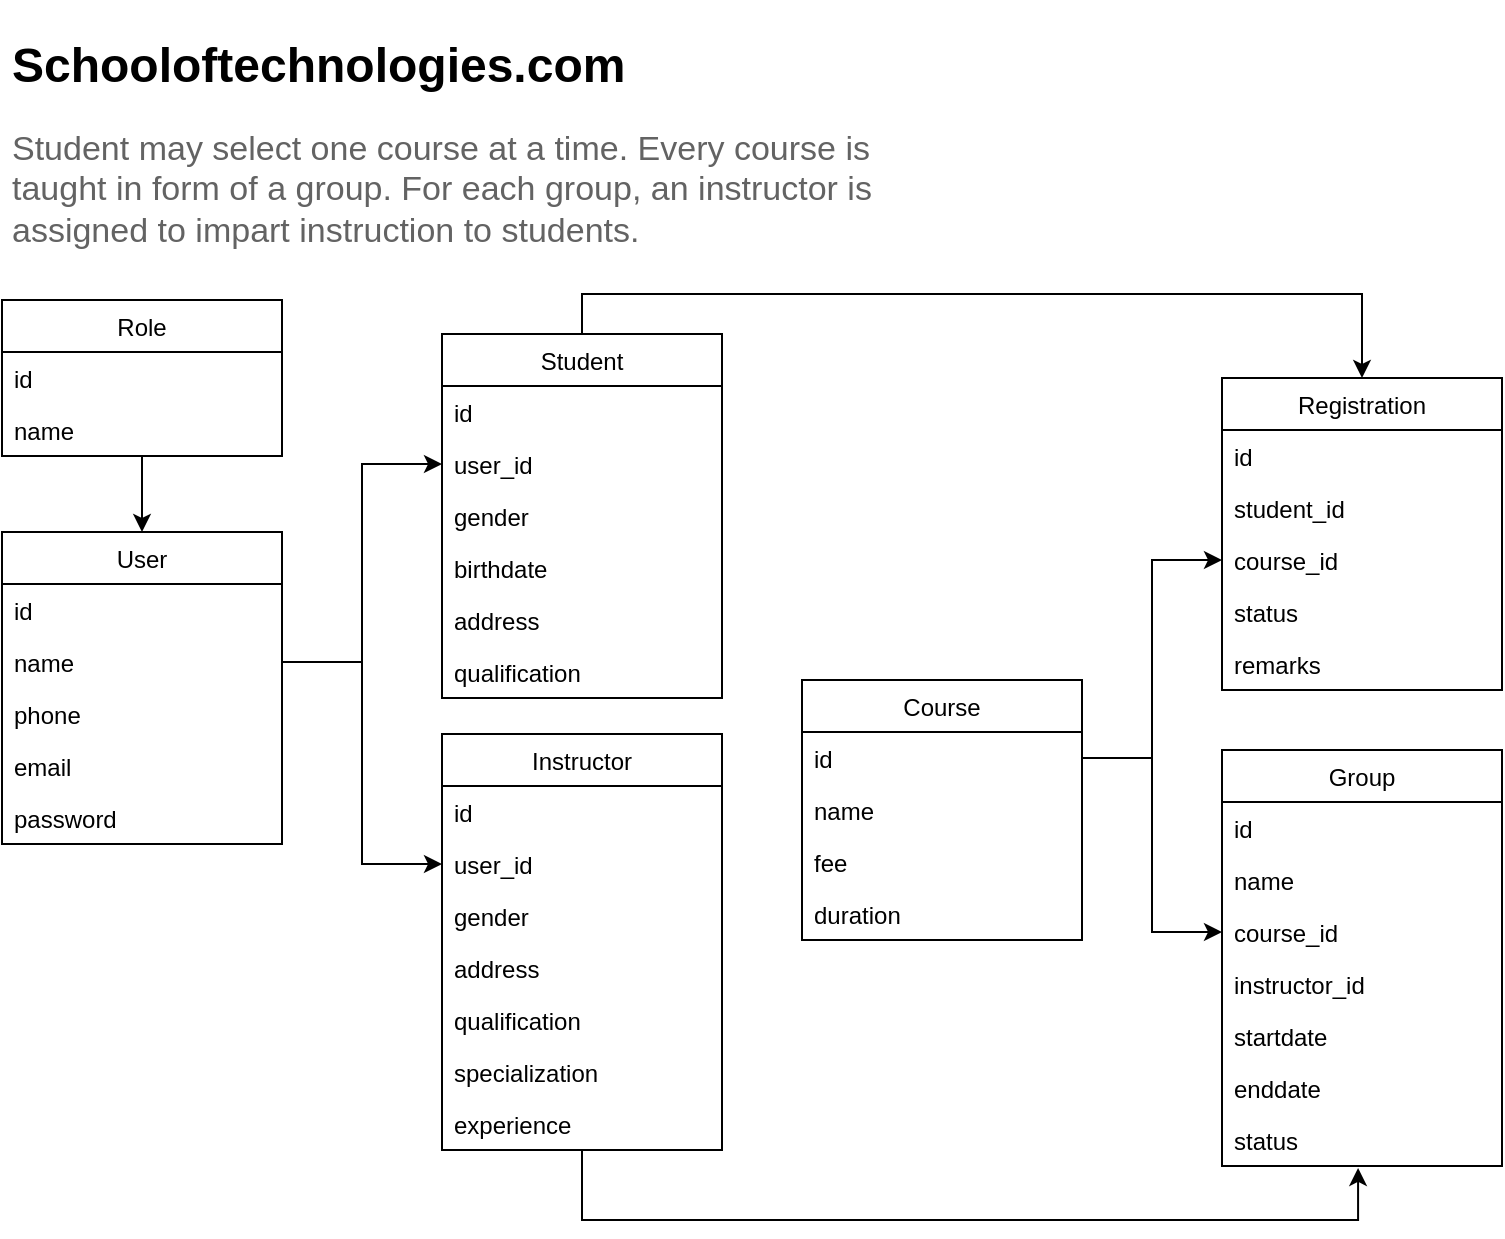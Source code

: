 <mxfile version="19.0.3" type="device"><diagram id="8skDZOetQoMdbgRP18eb" name="Page-1"><mxGraphModel dx="1332" dy="826" grid="1" gridSize="10" guides="1" tooltips="1" connect="1" arrows="1" fold="1" page="1" pageScale="1" pageWidth="827" pageHeight="1169" math="0" shadow="0"><root><mxCell id="0"/><mxCell id="1" parent="0"/><mxCell id="aqiTCgBaom1XjXzGtIJg-1" value="Student" style="swimlane;fontStyle=0;childLayout=stackLayout;horizontal=1;startSize=26;fillColor=none;horizontalStack=0;resizeParent=1;resizeParentMax=0;resizeLast=0;collapsible=1;marginBottom=0;" parent="1" vertex="1"><mxGeometry x="260" y="177" width="140" height="182" as="geometry"/></mxCell><mxCell id="aqiTCgBaom1XjXzGtIJg-2" value="id" style="text;strokeColor=none;fillColor=none;align=left;verticalAlign=top;spacingLeft=4;spacingRight=4;overflow=hidden;rotatable=0;points=[[0,0.5],[1,0.5]];portConstraint=eastwest;" parent="aqiTCgBaom1XjXzGtIJg-1" vertex="1"><mxGeometry y="26" width="140" height="26" as="geometry"/></mxCell><mxCell id="aqiTCgBaom1XjXzGtIJg-3" value="user_id" style="text;strokeColor=none;fillColor=none;align=left;verticalAlign=top;spacingLeft=4;spacingRight=4;overflow=hidden;rotatable=0;points=[[0,0.5],[1,0.5]];portConstraint=eastwest;" parent="aqiTCgBaom1XjXzGtIJg-1" vertex="1"><mxGeometry y="52" width="140" height="26" as="geometry"/></mxCell><mxCell id="aqiTCgBaom1XjXzGtIJg-4" value="gender" style="text;strokeColor=none;fillColor=none;align=left;verticalAlign=top;spacingLeft=4;spacingRight=4;overflow=hidden;rotatable=0;points=[[0,0.5],[1,0.5]];portConstraint=eastwest;" parent="aqiTCgBaom1XjXzGtIJg-1" vertex="1"><mxGeometry y="78" width="140" height="26" as="geometry"/></mxCell><mxCell id="aqiTCgBaom1XjXzGtIJg-5" value="birthdate" style="text;strokeColor=none;fillColor=none;align=left;verticalAlign=top;spacingLeft=4;spacingRight=4;overflow=hidden;rotatable=0;points=[[0,0.5],[1,0.5]];portConstraint=eastwest;" parent="aqiTCgBaom1XjXzGtIJg-1" vertex="1"><mxGeometry y="104" width="140" height="26" as="geometry"/></mxCell><mxCell id="aqiTCgBaom1XjXzGtIJg-7" value="address" style="text;strokeColor=none;fillColor=none;align=left;verticalAlign=top;spacingLeft=4;spacingRight=4;overflow=hidden;rotatable=0;points=[[0,0.5],[1,0.5]];portConstraint=eastwest;" parent="aqiTCgBaom1XjXzGtIJg-1" vertex="1"><mxGeometry y="130" width="140" height="26" as="geometry"/></mxCell><mxCell id="aqiTCgBaom1XjXzGtIJg-9" value="qualification" style="text;strokeColor=none;fillColor=none;align=left;verticalAlign=top;spacingLeft=4;spacingRight=4;overflow=hidden;rotatable=0;points=[[0,0.5],[1,0.5]];portConstraint=eastwest;" parent="aqiTCgBaom1XjXzGtIJg-1" vertex="1"><mxGeometry y="156" width="140" height="26" as="geometry"/></mxCell><mxCell id="aqiTCgBaom1XjXzGtIJg-11" value="User" style="swimlane;fontStyle=0;childLayout=stackLayout;horizontal=1;startSize=26;fillColor=none;horizontalStack=0;resizeParent=1;resizeParentMax=0;resizeLast=0;collapsible=1;marginBottom=0;" parent="1" vertex="1"><mxGeometry x="40" y="276" width="140" height="156" as="geometry"/></mxCell><mxCell id="aqiTCgBaom1XjXzGtIJg-12" value="id" style="text;strokeColor=none;fillColor=none;align=left;verticalAlign=top;spacingLeft=4;spacingRight=4;overflow=hidden;rotatable=0;points=[[0,0.5],[1,0.5]];portConstraint=eastwest;" parent="aqiTCgBaom1XjXzGtIJg-11" vertex="1"><mxGeometry y="26" width="140" height="26" as="geometry"/></mxCell><mxCell id="aqiTCgBaom1XjXzGtIJg-13" value="name" style="text;strokeColor=none;fillColor=none;align=left;verticalAlign=top;spacingLeft=4;spacingRight=4;overflow=hidden;rotatable=0;points=[[0,0.5],[1,0.5]];portConstraint=eastwest;" parent="aqiTCgBaom1XjXzGtIJg-11" vertex="1"><mxGeometry y="52" width="140" height="26" as="geometry"/></mxCell><mxCell id="aqiTCgBaom1XjXzGtIJg-14" value="phone" style="text;strokeColor=none;fillColor=none;align=left;verticalAlign=top;spacingLeft=4;spacingRight=4;overflow=hidden;rotatable=0;points=[[0,0.5],[1,0.5]];portConstraint=eastwest;" parent="aqiTCgBaom1XjXzGtIJg-11" vertex="1"><mxGeometry y="78" width="140" height="26" as="geometry"/></mxCell><mxCell id="aqiTCgBaom1XjXzGtIJg-15" value="email" style="text;strokeColor=none;fillColor=none;align=left;verticalAlign=top;spacingLeft=4;spacingRight=4;overflow=hidden;rotatable=0;points=[[0,0.5],[1,0.5]];portConstraint=eastwest;" parent="aqiTCgBaom1XjXzGtIJg-11" vertex="1"><mxGeometry y="104" width="140" height="26" as="geometry"/></mxCell><mxCell id="aqiTCgBaom1XjXzGtIJg-20" value="password" style="text;strokeColor=none;fillColor=none;align=left;verticalAlign=top;spacingLeft=4;spacingRight=4;overflow=hidden;rotatable=0;points=[[0,0.5],[1,0.5]];portConstraint=eastwest;" parent="aqiTCgBaom1XjXzGtIJg-11" vertex="1"><mxGeometry y="130" width="140" height="26" as="geometry"/></mxCell><mxCell id="aqiTCgBaom1XjXzGtIJg-21" value="Instructor" style="swimlane;fontStyle=0;childLayout=stackLayout;horizontal=1;startSize=26;fillColor=none;horizontalStack=0;resizeParent=1;resizeParentMax=0;resizeLast=0;collapsible=1;marginBottom=0;" parent="1" vertex="1"><mxGeometry x="260" y="377" width="140" height="208" as="geometry"/></mxCell><mxCell id="aqiTCgBaom1XjXzGtIJg-22" value="id" style="text;strokeColor=none;fillColor=none;align=left;verticalAlign=top;spacingLeft=4;spacingRight=4;overflow=hidden;rotatable=0;points=[[0,0.5],[1,0.5]];portConstraint=eastwest;" parent="aqiTCgBaom1XjXzGtIJg-21" vertex="1"><mxGeometry y="26" width="140" height="26" as="geometry"/></mxCell><mxCell id="aqiTCgBaom1XjXzGtIJg-23" value="user_id" style="text;strokeColor=none;fillColor=none;align=left;verticalAlign=top;spacingLeft=4;spacingRight=4;overflow=hidden;rotatable=0;points=[[0,0.5],[1,0.5]];portConstraint=eastwest;" parent="aqiTCgBaom1XjXzGtIJg-21" vertex="1"><mxGeometry y="52" width="140" height="26" as="geometry"/></mxCell><mxCell id="aqiTCgBaom1XjXzGtIJg-24" value="gender" style="text;strokeColor=none;fillColor=none;align=left;verticalAlign=top;spacingLeft=4;spacingRight=4;overflow=hidden;rotatable=0;points=[[0,0.5],[1,0.5]];portConstraint=eastwest;" parent="aqiTCgBaom1XjXzGtIJg-21" vertex="1"><mxGeometry y="78" width="140" height="26" as="geometry"/></mxCell><mxCell id="aqiTCgBaom1XjXzGtIJg-26" value="address" style="text;strokeColor=none;fillColor=none;align=left;verticalAlign=top;spacingLeft=4;spacingRight=4;overflow=hidden;rotatable=0;points=[[0,0.5],[1,0.5]];portConstraint=eastwest;" parent="aqiTCgBaom1XjXzGtIJg-21" vertex="1"><mxGeometry y="104" width="140" height="26" as="geometry"/></mxCell><mxCell id="aqiTCgBaom1XjXzGtIJg-27" value="qualification" style="text;strokeColor=none;fillColor=none;align=left;verticalAlign=top;spacingLeft=4;spacingRight=4;overflow=hidden;rotatable=0;points=[[0,0.5],[1,0.5]];portConstraint=eastwest;" parent="aqiTCgBaom1XjXzGtIJg-21" vertex="1"><mxGeometry y="130" width="140" height="26" as="geometry"/></mxCell><mxCell id="aqiTCgBaom1XjXzGtIJg-28" value="specialization" style="text;strokeColor=none;fillColor=none;align=left;verticalAlign=top;spacingLeft=4;spacingRight=4;overflow=hidden;rotatable=0;points=[[0,0.5],[1,0.5]];portConstraint=eastwest;" parent="aqiTCgBaom1XjXzGtIJg-21" vertex="1"><mxGeometry y="156" width="140" height="26" as="geometry"/></mxCell><mxCell id="jy_3XDLkrB4jG_9Kro2e-1" value="experience" style="text;strokeColor=none;fillColor=none;align=left;verticalAlign=top;spacingLeft=4;spacingRight=4;overflow=hidden;rotatable=0;points=[[0,0.5],[1,0.5]];portConstraint=eastwest;" parent="aqiTCgBaom1XjXzGtIJg-21" vertex="1"><mxGeometry y="182" width="140" height="26" as="geometry"/></mxCell><mxCell id="aqiTCgBaom1XjXzGtIJg-29" value="Course" style="swimlane;fontStyle=0;childLayout=stackLayout;horizontal=1;startSize=26;fillColor=none;horizontalStack=0;resizeParent=1;resizeParentMax=0;resizeLast=0;collapsible=1;marginBottom=0;" parent="1" vertex="1"><mxGeometry x="440" y="350" width="140" height="130" as="geometry"/></mxCell><mxCell id="aqiTCgBaom1XjXzGtIJg-30" value="id" style="text;strokeColor=none;fillColor=none;align=left;verticalAlign=top;spacingLeft=4;spacingRight=4;overflow=hidden;rotatable=0;points=[[0,0.5],[1,0.5]];portConstraint=eastwest;" parent="aqiTCgBaom1XjXzGtIJg-29" vertex="1"><mxGeometry y="26" width="140" height="26" as="geometry"/></mxCell><mxCell id="aqiTCgBaom1XjXzGtIJg-31" value="name" style="text;strokeColor=none;fillColor=none;align=left;verticalAlign=top;spacingLeft=4;spacingRight=4;overflow=hidden;rotatable=0;points=[[0,0.5],[1,0.5]];portConstraint=eastwest;" parent="aqiTCgBaom1XjXzGtIJg-29" vertex="1"><mxGeometry y="52" width="140" height="26" as="geometry"/></mxCell><mxCell id="aqiTCgBaom1XjXzGtIJg-33" value="fee" style="text;strokeColor=none;fillColor=none;align=left;verticalAlign=top;spacingLeft=4;spacingRight=4;overflow=hidden;rotatable=0;points=[[0,0.5],[1,0.5]];portConstraint=eastwest;" parent="aqiTCgBaom1XjXzGtIJg-29" vertex="1"><mxGeometry y="78" width="140" height="26" as="geometry"/></mxCell><mxCell id="aqiTCgBaom1XjXzGtIJg-32" value="duration" style="text;strokeColor=none;fillColor=none;align=left;verticalAlign=top;spacingLeft=4;spacingRight=4;overflow=hidden;rotatable=0;points=[[0,0.5],[1,0.5]];portConstraint=eastwest;" parent="aqiTCgBaom1XjXzGtIJg-29" vertex="1"><mxGeometry y="104" width="140" height="26" as="geometry"/></mxCell><mxCell id="aqiTCgBaom1XjXzGtIJg-43" value="Group" style="swimlane;fontStyle=0;childLayout=stackLayout;horizontal=1;startSize=26;fillColor=none;horizontalStack=0;resizeParent=1;resizeParentMax=0;resizeLast=0;collapsible=1;marginBottom=0;" parent="1" vertex="1"><mxGeometry x="650" y="385" width="140" height="208" as="geometry"/></mxCell><mxCell id="aqiTCgBaom1XjXzGtIJg-44" value="id" style="text;strokeColor=none;fillColor=none;align=left;verticalAlign=top;spacingLeft=4;spacingRight=4;overflow=hidden;rotatable=0;points=[[0,0.5],[1,0.5]];portConstraint=eastwest;" parent="aqiTCgBaom1XjXzGtIJg-43" vertex="1"><mxGeometry y="26" width="140" height="26" as="geometry"/></mxCell><mxCell id="aqiTCgBaom1XjXzGtIJg-45" value="name" style="text;strokeColor=none;fillColor=none;align=left;verticalAlign=top;spacingLeft=4;spacingRight=4;overflow=hidden;rotatable=0;points=[[0,0.5],[1,0.5]];portConstraint=eastwest;" parent="aqiTCgBaom1XjXzGtIJg-43" vertex="1"><mxGeometry y="52" width="140" height="26" as="geometry"/></mxCell><mxCell id="aqiTCgBaom1XjXzGtIJg-46" value="course_id" style="text;strokeColor=none;fillColor=none;align=left;verticalAlign=top;spacingLeft=4;spacingRight=4;overflow=hidden;rotatable=0;points=[[0,0.5],[1,0.5]];portConstraint=eastwest;" parent="aqiTCgBaom1XjXzGtIJg-43" vertex="1"><mxGeometry y="78" width="140" height="26" as="geometry"/></mxCell><mxCell id="aqiTCgBaom1XjXzGtIJg-50" value="instructor_id" style="text;strokeColor=none;fillColor=none;align=left;verticalAlign=top;spacingLeft=4;spacingRight=4;overflow=hidden;rotatable=0;points=[[0,0.5],[1,0.5]];portConstraint=eastwest;" parent="aqiTCgBaom1XjXzGtIJg-43" vertex="1"><mxGeometry y="104" width="140" height="26" as="geometry"/></mxCell><mxCell id="aqiTCgBaom1XjXzGtIJg-47" value="startdate" style="text;strokeColor=none;fillColor=none;align=left;verticalAlign=top;spacingLeft=4;spacingRight=4;overflow=hidden;rotatable=0;points=[[0,0.5],[1,0.5]];portConstraint=eastwest;" parent="aqiTCgBaom1XjXzGtIJg-43" vertex="1"><mxGeometry y="130" width="140" height="26" as="geometry"/></mxCell><mxCell id="jy_3XDLkrB4jG_9Kro2e-3" value="enddate" style="text;strokeColor=none;fillColor=none;align=left;verticalAlign=top;spacingLeft=4;spacingRight=4;overflow=hidden;rotatable=0;points=[[0,0.5],[1,0.5]];portConstraint=eastwest;" parent="aqiTCgBaom1XjXzGtIJg-43" vertex="1"><mxGeometry y="156" width="140" height="26" as="geometry"/></mxCell><mxCell id="aqiTCgBaom1XjXzGtIJg-49" value="status" style="text;strokeColor=none;fillColor=none;align=left;verticalAlign=top;spacingLeft=4;spacingRight=4;overflow=hidden;rotatable=0;points=[[0,0.5],[1,0.5]];portConstraint=eastwest;" parent="aqiTCgBaom1XjXzGtIJg-43" vertex="1"><mxGeometry y="182" width="140" height="26" as="geometry"/></mxCell><mxCell id="aqiTCgBaom1XjXzGtIJg-51" style="edgeStyle=orthogonalEdgeStyle;rounded=0;orthogonalLoop=1;jettySize=auto;html=1;entryX=0;entryY=0.5;entryDx=0;entryDy=0;" parent="1" source="aqiTCgBaom1XjXzGtIJg-13" target="aqiTCgBaom1XjXzGtIJg-3" edge="1"><mxGeometry relative="1" as="geometry"/></mxCell><mxCell id="aqiTCgBaom1XjXzGtIJg-53" style="edgeStyle=orthogonalEdgeStyle;rounded=0;orthogonalLoop=1;jettySize=auto;html=1;entryX=0;entryY=0.5;entryDx=0;entryDy=0;" parent="1" source="aqiTCgBaom1XjXzGtIJg-13" target="aqiTCgBaom1XjXzGtIJg-23" edge="1"><mxGeometry relative="1" as="geometry"/></mxCell><mxCell id="aqiTCgBaom1XjXzGtIJg-54" value="Registration" style="swimlane;fontStyle=0;childLayout=stackLayout;horizontal=1;startSize=26;fillColor=none;horizontalStack=0;resizeParent=1;resizeParentMax=0;resizeLast=0;collapsible=1;marginBottom=0;" parent="1" vertex="1"><mxGeometry x="650" y="199" width="140" height="156" as="geometry"/></mxCell><mxCell id="aqiTCgBaom1XjXzGtIJg-55" value="id" style="text;strokeColor=none;fillColor=none;align=left;verticalAlign=top;spacingLeft=4;spacingRight=4;overflow=hidden;rotatable=0;points=[[0,0.5],[1,0.5]];portConstraint=eastwest;" parent="aqiTCgBaom1XjXzGtIJg-54" vertex="1"><mxGeometry y="26" width="140" height="26" as="geometry"/></mxCell><mxCell id="aqiTCgBaom1XjXzGtIJg-56" value="student_id" style="text;strokeColor=none;fillColor=none;align=left;verticalAlign=top;spacingLeft=4;spacingRight=4;overflow=hidden;rotatable=0;points=[[0,0.5],[1,0.5]];portConstraint=eastwest;" parent="aqiTCgBaom1XjXzGtIJg-54" vertex="1"><mxGeometry y="52" width="140" height="26" as="geometry"/></mxCell><mxCell id="aqiTCgBaom1XjXzGtIJg-57" value="course_id" style="text;strokeColor=none;fillColor=none;align=left;verticalAlign=top;spacingLeft=4;spacingRight=4;overflow=hidden;rotatable=0;points=[[0,0.5],[1,0.5]];portConstraint=eastwest;" parent="aqiTCgBaom1XjXzGtIJg-54" vertex="1"><mxGeometry y="78" width="140" height="26" as="geometry"/></mxCell><mxCell id="aqiTCgBaom1XjXzGtIJg-60" value="status" style="text;strokeColor=none;fillColor=none;align=left;verticalAlign=top;spacingLeft=4;spacingRight=4;overflow=hidden;rotatable=0;points=[[0,0.5],[1,0.5]];portConstraint=eastwest;" parent="aqiTCgBaom1XjXzGtIJg-54" vertex="1"><mxGeometry y="104" width="140" height="26" as="geometry"/></mxCell><mxCell id="v7CuGXsLheu2VbsdkICQ-3" value="remarks" style="text;strokeColor=none;fillColor=none;align=left;verticalAlign=top;spacingLeft=4;spacingRight=4;overflow=hidden;rotatable=0;points=[[0,0.5],[1,0.5]];portConstraint=eastwest;" parent="aqiTCgBaom1XjXzGtIJg-54" vertex="1"><mxGeometry y="130" width="140" height="26" as="geometry"/></mxCell><mxCell id="aqiTCgBaom1XjXzGtIJg-62" style="edgeStyle=orthogonalEdgeStyle;rounded=0;orthogonalLoop=1;jettySize=auto;html=1;entryX=0;entryY=0.5;entryDx=0;entryDy=0;" parent="1" source="aqiTCgBaom1XjXzGtIJg-30" target="aqiTCgBaom1XjXzGtIJg-57" edge="1"><mxGeometry relative="1" as="geometry"/></mxCell><mxCell id="aqiTCgBaom1XjXzGtIJg-63" style="edgeStyle=elbowEdgeStyle;rounded=0;orthogonalLoop=1;jettySize=auto;html=1;entryX=0.486;entryY=1.038;entryDx=0;entryDy=0;entryPerimeter=0;elbow=vertical;" parent="1" source="jy_3XDLkrB4jG_9Kro2e-1" target="aqiTCgBaom1XjXzGtIJg-49" edge="1"><mxGeometry relative="1" as="geometry"><Array as="points"><mxPoint x="500" y="620"/></Array><mxPoint x="290" y="590" as="sourcePoint"/></mxGeometry></mxCell><mxCell id="aqiTCgBaom1XjXzGtIJg-64" style="edgeStyle=orthogonalEdgeStyle;rounded=0;orthogonalLoop=1;jettySize=auto;html=1;entryX=0.5;entryY=0;entryDx=0;entryDy=0;exitX=0.5;exitY=0;exitDx=0;exitDy=0;" parent="1" source="aqiTCgBaom1XjXzGtIJg-1" target="aqiTCgBaom1XjXzGtIJg-54" edge="1"><mxGeometry relative="1" as="geometry"/></mxCell><mxCell id="aqiTCgBaom1XjXzGtIJg-67" value="Schooloftechnologies.com" style="text;align=left;fontStyle=1;verticalAlign=middle;spacingLeft=3;spacingRight=3;strokeColor=none;rotatable=0;points=[[0,0.5],[1,0.5]];portConstraint=eastwest;fontSize=24;" parent="1" vertex="1"><mxGeometry x="40" y="10" width="360" height="60" as="geometry"/></mxCell><mxCell id="aqiTCgBaom1XjXzGtIJg-68" value="Student may select one course at a time. Every course is taught in form of a group. For each group, an instructor is assigned to impart instruction to students." style="text;align=left;fontStyle=0;verticalAlign=middle;spacingLeft=3;spacingRight=3;strokeColor=none;rotatable=0;points=[[0,0.5],[1,0.5]];portConstraint=eastwest;fontSize=17;fontColor=#636363;whiteSpace=wrap;labelPosition=center;verticalLabelPosition=middle;" parent="1" vertex="1"><mxGeometry x="40" y="60" width="450" height="90" as="geometry"/></mxCell><mxCell id="v7CuGXsLheu2VbsdkICQ-2" style="edgeStyle=orthogonalEdgeStyle;rounded=0;orthogonalLoop=1;jettySize=auto;html=1;entryX=0;entryY=0.5;entryDx=0;entryDy=0;" parent="1" source="aqiTCgBaom1XjXzGtIJg-30" target="aqiTCgBaom1XjXzGtIJg-46" edge="1"><mxGeometry relative="1" as="geometry"/></mxCell><mxCell id="vwz6cilOMXMPO_KufpCh-7" value="" style="rounded=0;orthogonalLoop=1;jettySize=auto;html=1;entryX=0.5;entryY=0;entryDx=0;entryDy=0;" edge="1" parent="1" source="vwz6cilOMXMPO_KufpCh-1" target="aqiTCgBaom1XjXzGtIJg-11"><mxGeometry relative="1" as="geometry"><mxPoint x="110" y="270" as="targetPoint"/></mxGeometry></mxCell><mxCell id="vwz6cilOMXMPO_KufpCh-1" value="Role" style="swimlane;fontStyle=0;childLayout=stackLayout;horizontal=1;startSize=26;fillColor=none;horizontalStack=0;resizeParent=1;resizeParentMax=0;resizeLast=0;collapsible=1;marginBottom=0;" vertex="1" parent="1"><mxGeometry x="40" y="160" width="140" height="78" as="geometry"/></mxCell><mxCell id="vwz6cilOMXMPO_KufpCh-2" value="id" style="text;strokeColor=none;fillColor=none;align=left;verticalAlign=top;spacingLeft=4;spacingRight=4;overflow=hidden;rotatable=0;points=[[0,0.5],[1,0.5]];portConstraint=eastwest;" vertex="1" parent="vwz6cilOMXMPO_KufpCh-1"><mxGeometry y="26" width="140" height="26" as="geometry"/></mxCell><mxCell id="vwz6cilOMXMPO_KufpCh-3" value="name" style="text;strokeColor=none;fillColor=none;align=left;verticalAlign=top;spacingLeft=4;spacingRight=4;overflow=hidden;rotatable=0;points=[[0,0.5],[1,0.5]];portConstraint=eastwest;" vertex="1" parent="vwz6cilOMXMPO_KufpCh-1"><mxGeometry y="52" width="140" height="26" as="geometry"/></mxCell></root></mxGraphModel></diagram></mxfile>